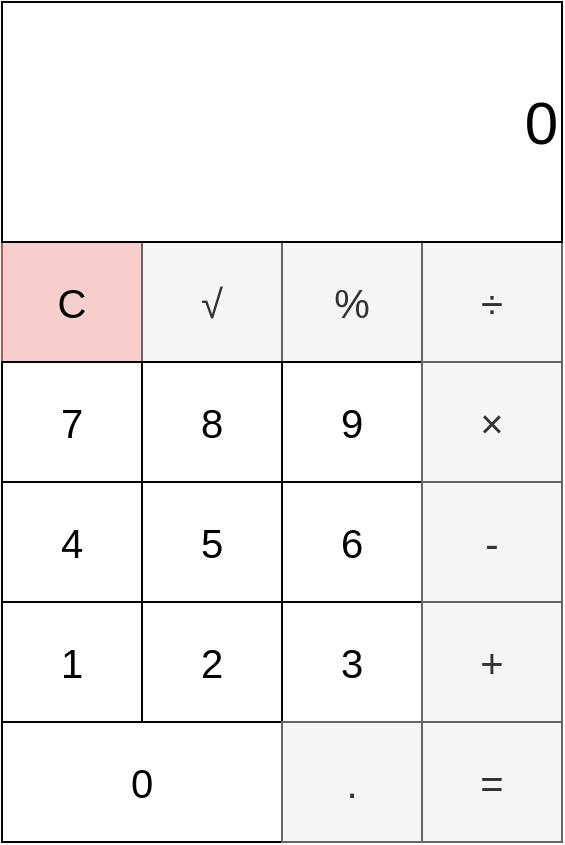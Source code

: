 <mxfile version="15.8.4" type="device"><diagram id="JZ4MzIR_a827B1vnq3_6" name="Page-1"><mxGraphModel dx="460" dy="752" grid="1" gridSize="10" guides="1" tooltips="1" connect="1" arrows="1" fold="1" page="1" pageScale="1" pageWidth="850" pageHeight="1100" math="0" shadow="0"><root><mxCell id="0"/><mxCell id="1" parent="0"/><mxCell id="cdvUz21BFKPmC8OVzTle-1" value="" style="rounded=0;whiteSpace=wrap;html=1;" vertex="1" parent="1"><mxGeometry x="110" y="60" width="280" height="420" as="geometry"/></mxCell><mxCell id="cdvUz21BFKPmC8OVzTle-3" value="&lt;font style=&quot;font-size: 20px&quot;&gt;C&lt;/font&gt;" style="rounded=0;whiteSpace=wrap;html=1;fillColor=#f8cecc;strokeColor=#b85450;" vertex="1" parent="1"><mxGeometry x="110" y="180" width="70" height="60" as="geometry"/></mxCell><mxCell id="cdvUz21BFKPmC8OVzTle-4" value="&lt;font style=&quot;font-size: 20px&quot;&gt;√&lt;/font&gt;" style="rounded=0;whiteSpace=wrap;html=1;fillColor=#f5f5f5;fontColor=#333333;strokeColor=#666666;" vertex="1" parent="1"><mxGeometry x="180" y="180" width="70" height="60" as="geometry"/></mxCell><mxCell id="cdvUz21BFKPmC8OVzTle-5" value="&lt;font style=&quot;font-size: 20px&quot;&gt;%&lt;/font&gt;" style="rounded=0;whiteSpace=wrap;html=1;fillColor=#f5f5f5;fontColor=#333333;strokeColor=#666666;" vertex="1" parent="1"><mxGeometry x="250" y="180" width="70" height="60" as="geometry"/></mxCell><mxCell id="cdvUz21BFKPmC8OVzTle-6" value="&lt;font style=&quot;font-size: 20px&quot;&gt;÷&lt;/font&gt;" style="rounded=0;whiteSpace=wrap;html=1;fillColor=#f5f5f5;fontColor=#333333;strokeColor=#666666;" vertex="1" parent="1"><mxGeometry x="320" y="180" width="70" height="60" as="geometry"/></mxCell><mxCell id="cdvUz21BFKPmC8OVzTle-7" value="&lt;font style=&quot;font-size: 20px&quot;&gt;7&lt;/font&gt;" style="rounded=0;whiteSpace=wrap;html=1;" vertex="1" parent="1"><mxGeometry x="110" y="240" width="70" height="60" as="geometry"/></mxCell><mxCell id="cdvUz21BFKPmC8OVzTle-8" value="&lt;font style=&quot;font-size: 20px&quot;&gt;8&lt;/font&gt;" style="rounded=0;whiteSpace=wrap;html=1;" vertex="1" parent="1"><mxGeometry x="180" y="240" width="70" height="60" as="geometry"/></mxCell><mxCell id="cdvUz21BFKPmC8OVzTle-9" value="&lt;font style=&quot;font-size: 20px&quot;&gt;9&lt;/font&gt;" style="rounded=0;whiteSpace=wrap;html=1;" vertex="1" parent="1"><mxGeometry x="250" y="240" width="70" height="60" as="geometry"/></mxCell><mxCell id="cdvUz21BFKPmC8OVzTle-10" value="&lt;font style=&quot;font-size: 20px&quot;&gt;×&lt;/font&gt;" style="rounded=0;whiteSpace=wrap;html=1;fillColor=#f5f5f5;fontColor=#333333;strokeColor=#666666;" vertex="1" parent="1"><mxGeometry x="320" y="240" width="70" height="60" as="geometry"/></mxCell><mxCell id="cdvUz21BFKPmC8OVzTle-11" value="&lt;font style=&quot;font-size: 20px&quot;&gt;4&lt;/font&gt;" style="rounded=0;whiteSpace=wrap;html=1;" vertex="1" parent="1"><mxGeometry x="110" y="300" width="70" height="60" as="geometry"/></mxCell><mxCell id="cdvUz21BFKPmC8OVzTle-12" value="&lt;font style=&quot;font-size: 20px&quot;&gt;5&lt;/font&gt;" style="rounded=0;whiteSpace=wrap;html=1;" vertex="1" parent="1"><mxGeometry x="180" y="300" width="70" height="60" as="geometry"/></mxCell><mxCell id="cdvUz21BFKPmC8OVzTle-13" value="&lt;font style=&quot;font-size: 20px&quot;&gt;6&lt;/font&gt;" style="rounded=0;whiteSpace=wrap;html=1;" vertex="1" parent="1"><mxGeometry x="250" y="300" width="70" height="60" as="geometry"/></mxCell><mxCell id="cdvUz21BFKPmC8OVzTle-14" value="&lt;font style=&quot;font-size: 20px&quot;&gt;-&lt;/font&gt;" style="rounded=0;whiteSpace=wrap;html=1;fillColor=#f5f5f5;fontColor=#333333;strokeColor=#666666;" vertex="1" parent="1"><mxGeometry x="320" y="300" width="70" height="60" as="geometry"/></mxCell><mxCell id="cdvUz21BFKPmC8OVzTle-15" value="&lt;font style=&quot;font-size: 20px&quot;&gt;1&lt;/font&gt;" style="rounded=0;whiteSpace=wrap;html=1;" vertex="1" parent="1"><mxGeometry x="110" y="360" width="70" height="60" as="geometry"/></mxCell><mxCell id="cdvUz21BFKPmC8OVzTle-16" value="&lt;font style=&quot;font-size: 20px&quot;&gt;2&lt;/font&gt;" style="rounded=0;whiteSpace=wrap;html=1;" vertex="1" parent="1"><mxGeometry x="180" y="360" width="70" height="60" as="geometry"/></mxCell><mxCell id="cdvUz21BFKPmC8OVzTle-17" value="&lt;font style=&quot;font-size: 20px&quot;&gt;3&lt;/font&gt;" style="rounded=0;whiteSpace=wrap;html=1;" vertex="1" parent="1"><mxGeometry x="250" y="360" width="70" height="60" as="geometry"/></mxCell><mxCell id="cdvUz21BFKPmC8OVzTle-18" value="&lt;font style=&quot;font-size: 20px&quot;&gt;+&lt;/font&gt;" style="rounded=0;whiteSpace=wrap;html=1;fillColor=#f5f5f5;fontColor=#333333;strokeColor=#666666;" vertex="1" parent="1"><mxGeometry x="320" y="360" width="70" height="60" as="geometry"/></mxCell><mxCell id="cdvUz21BFKPmC8OVzTle-19" value="&lt;font style=&quot;font-size: 20px&quot;&gt;0&lt;/font&gt;" style="rounded=0;whiteSpace=wrap;html=1;" vertex="1" parent="1"><mxGeometry x="110" y="420" width="140" height="60" as="geometry"/></mxCell><mxCell id="cdvUz21BFKPmC8OVzTle-21" value="&lt;font style=&quot;font-size: 20px&quot;&gt;.&lt;/font&gt;" style="rounded=0;whiteSpace=wrap;html=1;fillColor=#f5f5f5;fontColor=#333333;strokeColor=#666666;" vertex="1" parent="1"><mxGeometry x="250" y="420" width="70" height="60" as="geometry"/></mxCell><mxCell id="cdvUz21BFKPmC8OVzTle-22" value="&lt;font style=&quot;font-size: 20px&quot;&gt;=&lt;/font&gt;" style="rounded=0;whiteSpace=wrap;html=1;fillColor=#f5f5f5;fontColor=#333333;strokeColor=#666666;" vertex="1" parent="1"><mxGeometry x="320" y="420" width="70" height="60" as="geometry"/></mxCell><mxCell id="cdvUz21BFKPmC8OVzTle-23" value="&lt;font style=&quot;font-size: 30px&quot;&gt;0&lt;/font&gt;" style="rounded=0;whiteSpace=wrap;html=1;fontSize=20;align=right;" vertex="1" parent="1"><mxGeometry x="110" y="60" width="280" height="120" as="geometry"/></mxCell></root></mxGraphModel></diagram></mxfile>